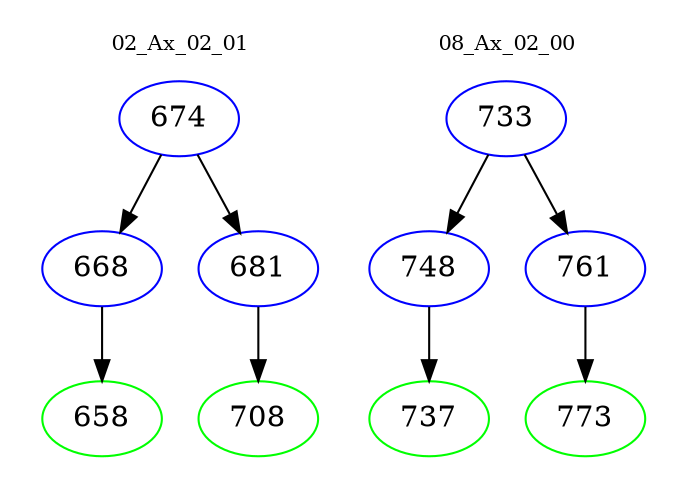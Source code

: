 digraph{
subgraph cluster_0 {
color = white
label = "02_Ax_02_01";
fontsize=10;
T0_674 [label="674", color="blue"]
T0_674 -> T0_668 [color="black"]
T0_668 [label="668", color="blue"]
T0_668 -> T0_658 [color="black"]
T0_658 [label="658", color="green"]
T0_674 -> T0_681 [color="black"]
T0_681 [label="681", color="blue"]
T0_681 -> T0_708 [color="black"]
T0_708 [label="708", color="green"]
}
subgraph cluster_1 {
color = white
label = "08_Ax_02_00";
fontsize=10;
T1_733 [label="733", color="blue"]
T1_733 -> T1_748 [color="black"]
T1_748 [label="748", color="blue"]
T1_748 -> T1_737 [color="black"]
T1_737 [label="737", color="green"]
T1_733 -> T1_761 [color="black"]
T1_761 [label="761", color="blue"]
T1_761 -> T1_773 [color="black"]
T1_773 [label="773", color="green"]
}
}
